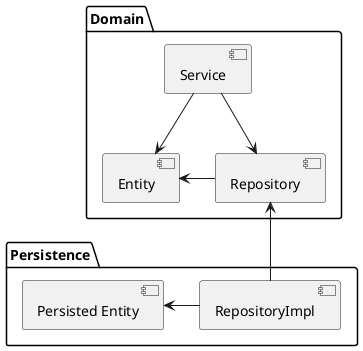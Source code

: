 @startuml

package "Domain" {
  [Service]
  [Entity]
  [Repository]
}
package "Persistence" {
  [RepositoryImpl]
  [Persisted Entity]
}

[Service] -d-> [Entity]
[Service] -d-> [Repository]
[Repository] -l-> [Entity]
[RepositoryImpl] -u-> [Repository]
[RepositoryImpl] -l-> [Persisted Entity]


@enduml
